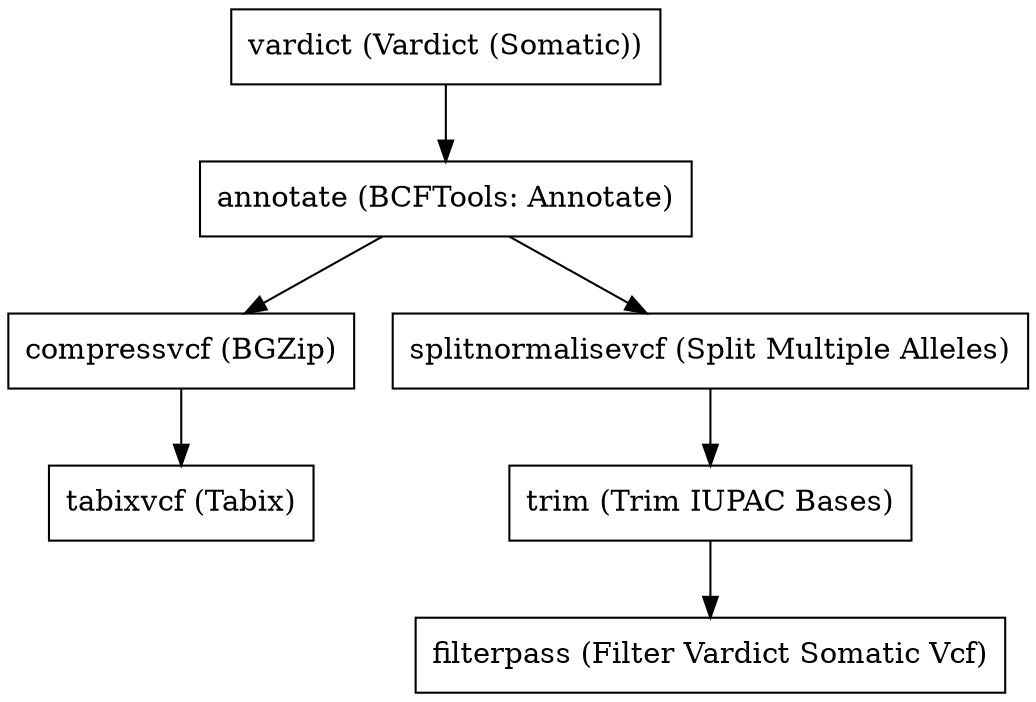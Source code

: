 // Vardict Somatic Variant Caller
digraph vardictSomaticVariantCaller {
	node [shape=record]
	vardict [label="vardict (Vardict (Somatic))"]
	annotate [label="annotate (BCFTools: Annotate)"]
	compressvcf [label="compressvcf (BGZip)"]
	tabixvcf [label="tabixvcf (Tabix)"]
	splitnormalisevcf [label="splitnormalisevcf (Split Multiple Alleles)"]
	trim [label="trim (Trim IUPAC Bases)"]
	filterpass [label="filterpass (Filter Vardict Somatic Vcf)"]
	vardict -> annotate
	annotate -> compressvcf
	compressvcf -> tabixvcf
	annotate -> splitnormalisevcf
	splitnormalisevcf -> trim
	trim -> filterpass
}
